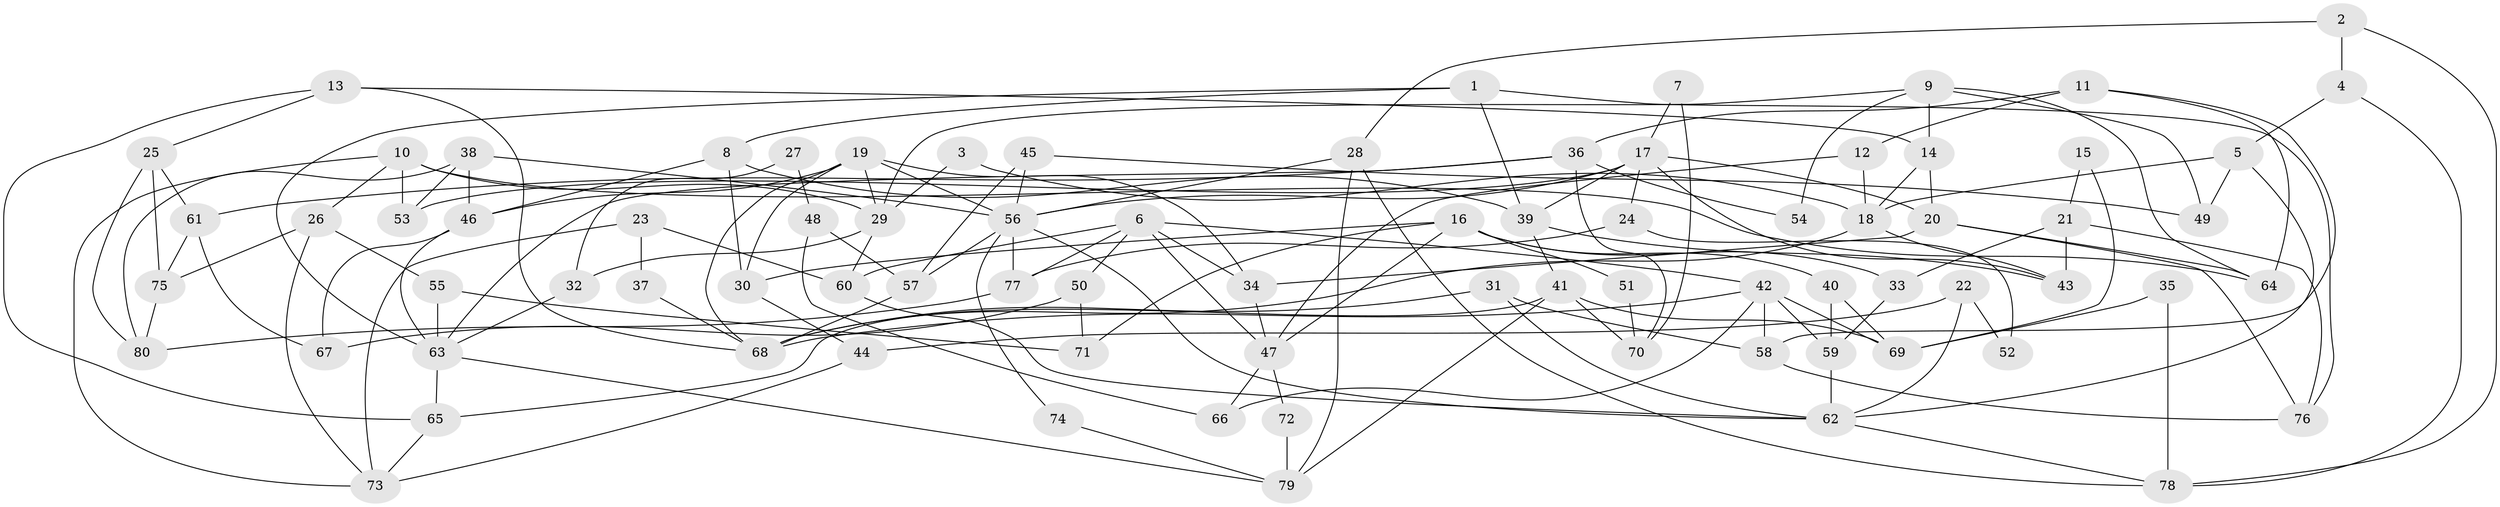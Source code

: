// coarse degree distribution, {5: 0.20408163265306123, 2: 0.10204081632653061, 8: 0.10204081632653061, 7: 0.12244897959183673, 6: 0.061224489795918366, 3: 0.16326530612244897, 4: 0.20408163265306123, 13: 0.02040816326530612, 9: 0.02040816326530612}
// Generated by graph-tools (version 1.1) at 2025/24/03/03/25 07:24:02]
// undirected, 80 vertices, 160 edges
graph export_dot {
graph [start="1"]
  node [color=gray90,style=filled];
  1;
  2;
  3;
  4;
  5;
  6;
  7;
  8;
  9;
  10;
  11;
  12;
  13;
  14;
  15;
  16;
  17;
  18;
  19;
  20;
  21;
  22;
  23;
  24;
  25;
  26;
  27;
  28;
  29;
  30;
  31;
  32;
  33;
  34;
  35;
  36;
  37;
  38;
  39;
  40;
  41;
  42;
  43;
  44;
  45;
  46;
  47;
  48;
  49;
  50;
  51;
  52;
  53;
  54;
  55;
  56;
  57;
  58;
  59;
  60;
  61;
  62;
  63;
  64;
  65;
  66;
  67;
  68;
  69;
  70;
  71;
  72;
  73;
  74;
  75;
  76;
  77;
  78;
  79;
  80;
  1 -- 39;
  1 -- 63;
  1 -- 8;
  1 -- 76;
  2 -- 78;
  2 -- 4;
  2 -- 28;
  3 -- 29;
  3 -- 18;
  4 -- 5;
  4 -- 78;
  5 -- 62;
  5 -- 18;
  5 -- 49;
  6 -- 77;
  6 -- 34;
  6 -- 42;
  6 -- 47;
  6 -- 50;
  6 -- 60;
  7 -- 70;
  7 -- 17;
  8 -- 30;
  8 -- 39;
  8 -- 46;
  9 -- 29;
  9 -- 49;
  9 -- 14;
  9 -- 54;
  9 -- 64;
  10 -- 73;
  10 -- 29;
  10 -- 26;
  10 -- 53;
  10 -- 64;
  11 -- 64;
  11 -- 58;
  11 -- 12;
  11 -- 36;
  12 -- 47;
  12 -- 18;
  13 -- 14;
  13 -- 68;
  13 -- 25;
  13 -- 65;
  14 -- 20;
  14 -- 18;
  15 -- 69;
  15 -- 21;
  16 -- 71;
  16 -- 47;
  16 -- 30;
  16 -- 33;
  16 -- 40;
  16 -- 51;
  17 -- 39;
  17 -- 20;
  17 -- 24;
  17 -- 43;
  17 -- 53;
  17 -- 56;
  18 -- 43;
  18 -- 68;
  19 -- 46;
  19 -- 56;
  19 -- 29;
  19 -- 30;
  19 -- 34;
  19 -- 68;
  20 -- 64;
  20 -- 76;
  20 -- 34;
  21 -- 43;
  21 -- 76;
  21 -- 33;
  22 -- 44;
  22 -- 62;
  22 -- 52;
  23 -- 60;
  23 -- 73;
  23 -- 37;
  24 -- 77;
  24 -- 52;
  25 -- 75;
  25 -- 61;
  25 -- 80;
  26 -- 75;
  26 -- 55;
  26 -- 73;
  27 -- 32;
  27 -- 48;
  28 -- 79;
  28 -- 56;
  28 -- 78;
  29 -- 60;
  29 -- 32;
  30 -- 44;
  31 -- 68;
  31 -- 62;
  31 -- 58;
  32 -- 63;
  33 -- 59;
  34 -- 47;
  35 -- 78;
  35 -- 69;
  36 -- 63;
  36 -- 54;
  36 -- 61;
  36 -- 70;
  37 -- 68;
  38 -- 56;
  38 -- 53;
  38 -- 46;
  38 -- 80;
  39 -- 43;
  39 -- 41;
  40 -- 59;
  40 -- 69;
  41 -- 69;
  41 -- 65;
  41 -- 70;
  41 -- 79;
  42 -- 68;
  42 -- 58;
  42 -- 59;
  42 -- 66;
  42 -- 69;
  44 -- 73;
  45 -- 56;
  45 -- 57;
  45 -- 49;
  46 -- 63;
  46 -- 67;
  47 -- 66;
  47 -- 72;
  48 -- 66;
  48 -- 57;
  50 -- 67;
  50 -- 71;
  51 -- 70;
  55 -- 63;
  55 -- 71;
  56 -- 57;
  56 -- 62;
  56 -- 74;
  56 -- 77;
  57 -- 68;
  58 -- 76;
  59 -- 62;
  60 -- 62;
  61 -- 67;
  61 -- 75;
  62 -- 78;
  63 -- 65;
  63 -- 79;
  65 -- 73;
  72 -- 79;
  74 -- 79;
  75 -- 80;
  77 -- 80;
}
